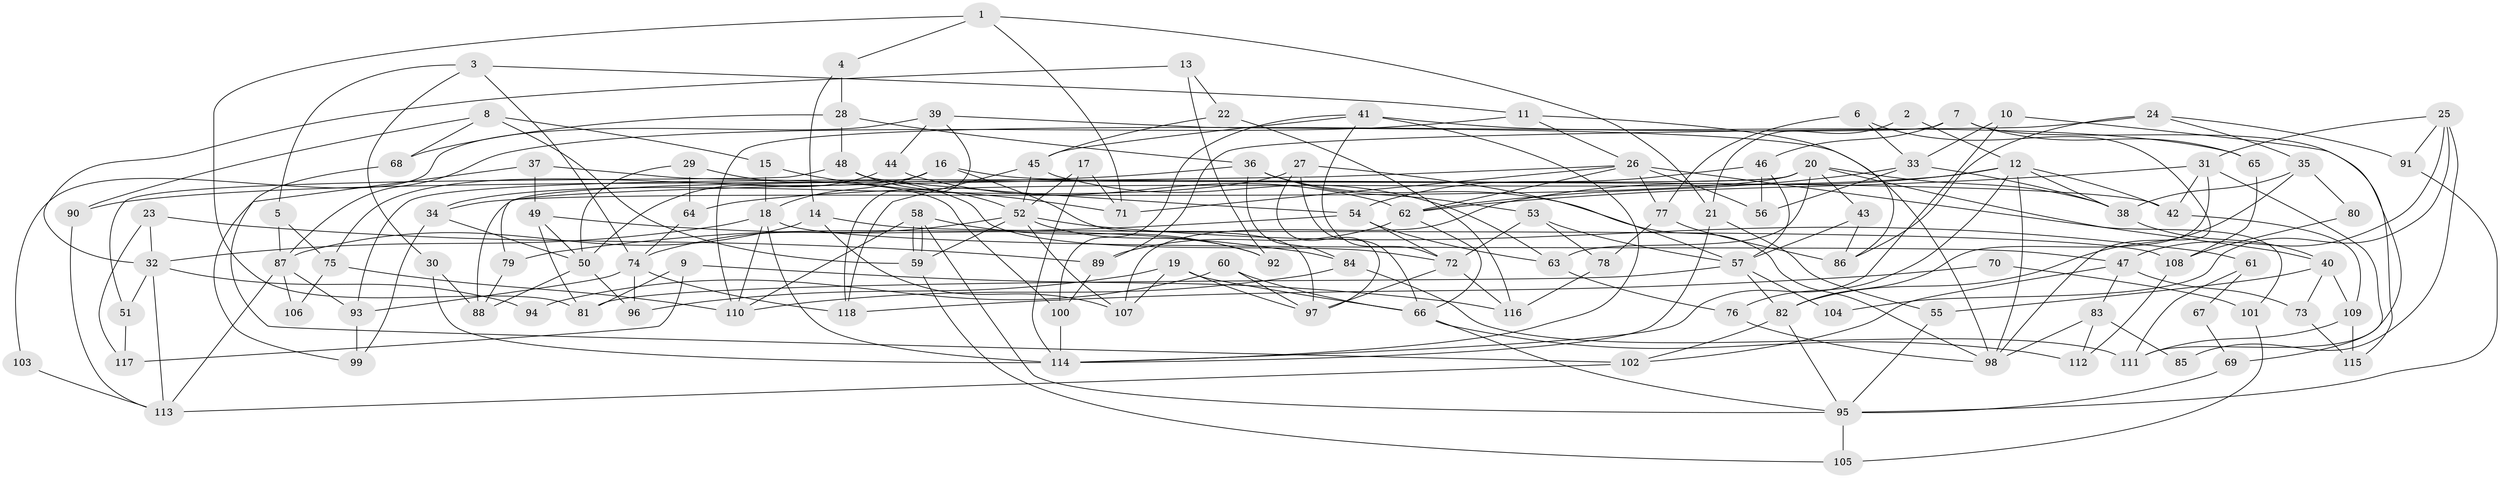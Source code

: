 // Generated by graph-tools (version 1.1) at 2025/15/03/09/25 04:15:02]
// undirected, 118 vertices, 236 edges
graph export_dot {
graph [start="1"]
  node [color=gray90,style=filled];
  1;
  2;
  3;
  4;
  5;
  6;
  7;
  8;
  9;
  10;
  11;
  12;
  13;
  14;
  15;
  16;
  17;
  18;
  19;
  20;
  21;
  22;
  23;
  24;
  25;
  26;
  27;
  28;
  29;
  30;
  31;
  32;
  33;
  34;
  35;
  36;
  37;
  38;
  39;
  40;
  41;
  42;
  43;
  44;
  45;
  46;
  47;
  48;
  49;
  50;
  51;
  52;
  53;
  54;
  55;
  56;
  57;
  58;
  59;
  60;
  61;
  62;
  63;
  64;
  65;
  66;
  67;
  68;
  69;
  70;
  71;
  72;
  73;
  74;
  75;
  76;
  77;
  78;
  79;
  80;
  81;
  82;
  83;
  84;
  85;
  86;
  87;
  88;
  89;
  90;
  91;
  92;
  93;
  94;
  95;
  96;
  97;
  98;
  99;
  100;
  101;
  102;
  103;
  104;
  105;
  106;
  107;
  108;
  109;
  110;
  111;
  112;
  113;
  114;
  115;
  116;
  117;
  118;
  1 -- 71;
  1 -- 81;
  1 -- 4;
  1 -- 21;
  2 -- 12;
  2 -- 21;
  3 -- 74;
  3 -- 5;
  3 -- 11;
  3 -- 30;
  4 -- 14;
  4 -- 28;
  5 -- 75;
  5 -- 87;
  6 -- 98;
  6 -- 33;
  6 -- 77;
  7 -- 110;
  7 -- 46;
  7 -- 65;
  7 -- 115;
  8 -- 15;
  8 -- 59;
  8 -- 68;
  8 -- 90;
  9 -- 116;
  9 -- 81;
  9 -- 117;
  10 -- 114;
  10 -- 111;
  10 -- 33;
  11 -- 86;
  11 -- 26;
  11 -- 87;
  12 -- 38;
  12 -- 64;
  12 -- 42;
  12 -- 76;
  12 -- 98;
  12 -- 107;
  13 -- 92;
  13 -- 22;
  13 -- 32;
  14 -- 107;
  14 -- 108;
  14 -- 87;
  15 -- 18;
  15 -- 71;
  16 -- 18;
  16 -- 42;
  16 -- 75;
  16 -- 97;
  17 -- 52;
  17 -- 114;
  17 -- 71;
  18 -- 32;
  18 -- 114;
  18 -- 47;
  18 -- 110;
  19 -- 107;
  19 -- 96;
  19 -- 66;
  19 -- 97;
  20 -- 38;
  20 -- 63;
  20 -- 34;
  20 -- 43;
  20 -- 88;
  20 -- 93;
  20 -- 101;
  21 -- 114;
  21 -- 55;
  22 -- 116;
  22 -- 45;
  23 -- 117;
  23 -- 32;
  23 -- 89;
  24 -- 89;
  24 -- 91;
  24 -- 35;
  24 -- 86;
  25 -- 31;
  25 -- 47;
  25 -- 85;
  25 -- 91;
  25 -- 104;
  26 -- 56;
  26 -- 40;
  26 -- 62;
  26 -- 71;
  26 -- 77;
  26 -- 79;
  27 -- 66;
  27 -- 97;
  27 -- 34;
  27 -- 57;
  28 -- 36;
  28 -- 48;
  28 -- 68;
  29 -- 72;
  29 -- 50;
  29 -- 64;
  30 -- 88;
  30 -- 114;
  31 -- 82;
  31 -- 62;
  31 -- 42;
  31 -- 69;
  32 -- 113;
  32 -- 51;
  32 -- 94;
  33 -- 38;
  33 -- 56;
  33 -- 62;
  34 -- 50;
  34 -- 99;
  35 -- 82;
  35 -- 38;
  35 -- 80;
  36 -- 53;
  36 -- 90;
  36 -- 84;
  36 -- 98;
  37 -- 99;
  37 -- 49;
  37 -- 100;
  38 -- 40;
  39 -- 98;
  39 -- 44;
  39 -- 103;
  39 -- 118;
  40 -- 109;
  40 -- 55;
  40 -- 73;
  41 -- 100;
  41 -- 114;
  41 -- 45;
  41 -- 65;
  41 -- 72;
  42 -- 109;
  43 -- 86;
  43 -- 57;
  44 -- 62;
  44 -- 50;
  45 -- 52;
  45 -- 63;
  45 -- 118;
  46 -- 57;
  46 -- 54;
  46 -- 56;
  47 -- 102;
  47 -- 73;
  47 -- 83;
  48 -- 54;
  48 -- 51;
  48 -- 52;
  49 -- 84;
  49 -- 50;
  49 -- 81;
  50 -- 88;
  50 -- 96;
  51 -- 117;
  52 -- 74;
  52 -- 59;
  52 -- 61;
  52 -- 92;
  52 -- 107;
  53 -- 72;
  53 -- 57;
  53 -- 78;
  54 -- 72;
  54 -- 63;
  54 -- 79;
  55 -- 95;
  57 -- 81;
  57 -- 82;
  57 -- 104;
  58 -- 59;
  58 -- 59;
  58 -- 95;
  58 -- 92;
  58 -- 110;
  59 -- 105;
  60 -- 97;
  60 -- 66;
  60 -- 94;
  61 -- 111;
  61 -- 67;
  62 -- 66;
  62 -- 89;
  63 -- 76;
  64 -- 74;
  65 -- 108;
  66 -- 95;
  66 -- 112;
  67 -- 69;
  68 -- 102;
  69 -- 95;
  70 -- 101;
  70 -- 118;
  72 -- 97;
  72 -- 116;
  73 -- 115;
  74 -- 118;
  74 -- 93;
  74 -- 96;
  75 -- 110;
  75 -- 106;
  76 -- 98;
  77 -- 78;
  77 -- 86;
  78 -- 116;
  79 -- 88;
  80 -- 108;
  82 -- 95;
  82 -- 102;
  83 -- 98;
  83 -- 85;
  83 -- 112;
  84 -- 110;
  84 -- 111;
  87 -- 93;
  87 -- 106;
  87 -- 113;
  89 -- 100;
  90 -- 113;
  91 -- 95;
  93 -- 99;
  95 -- 105;
  100 -- 114;
  101 -- 105;
  102 -- 113;
  103 -- 113;
  108 -- 112;
  109 -- 115;
  109 -- 111;
}
